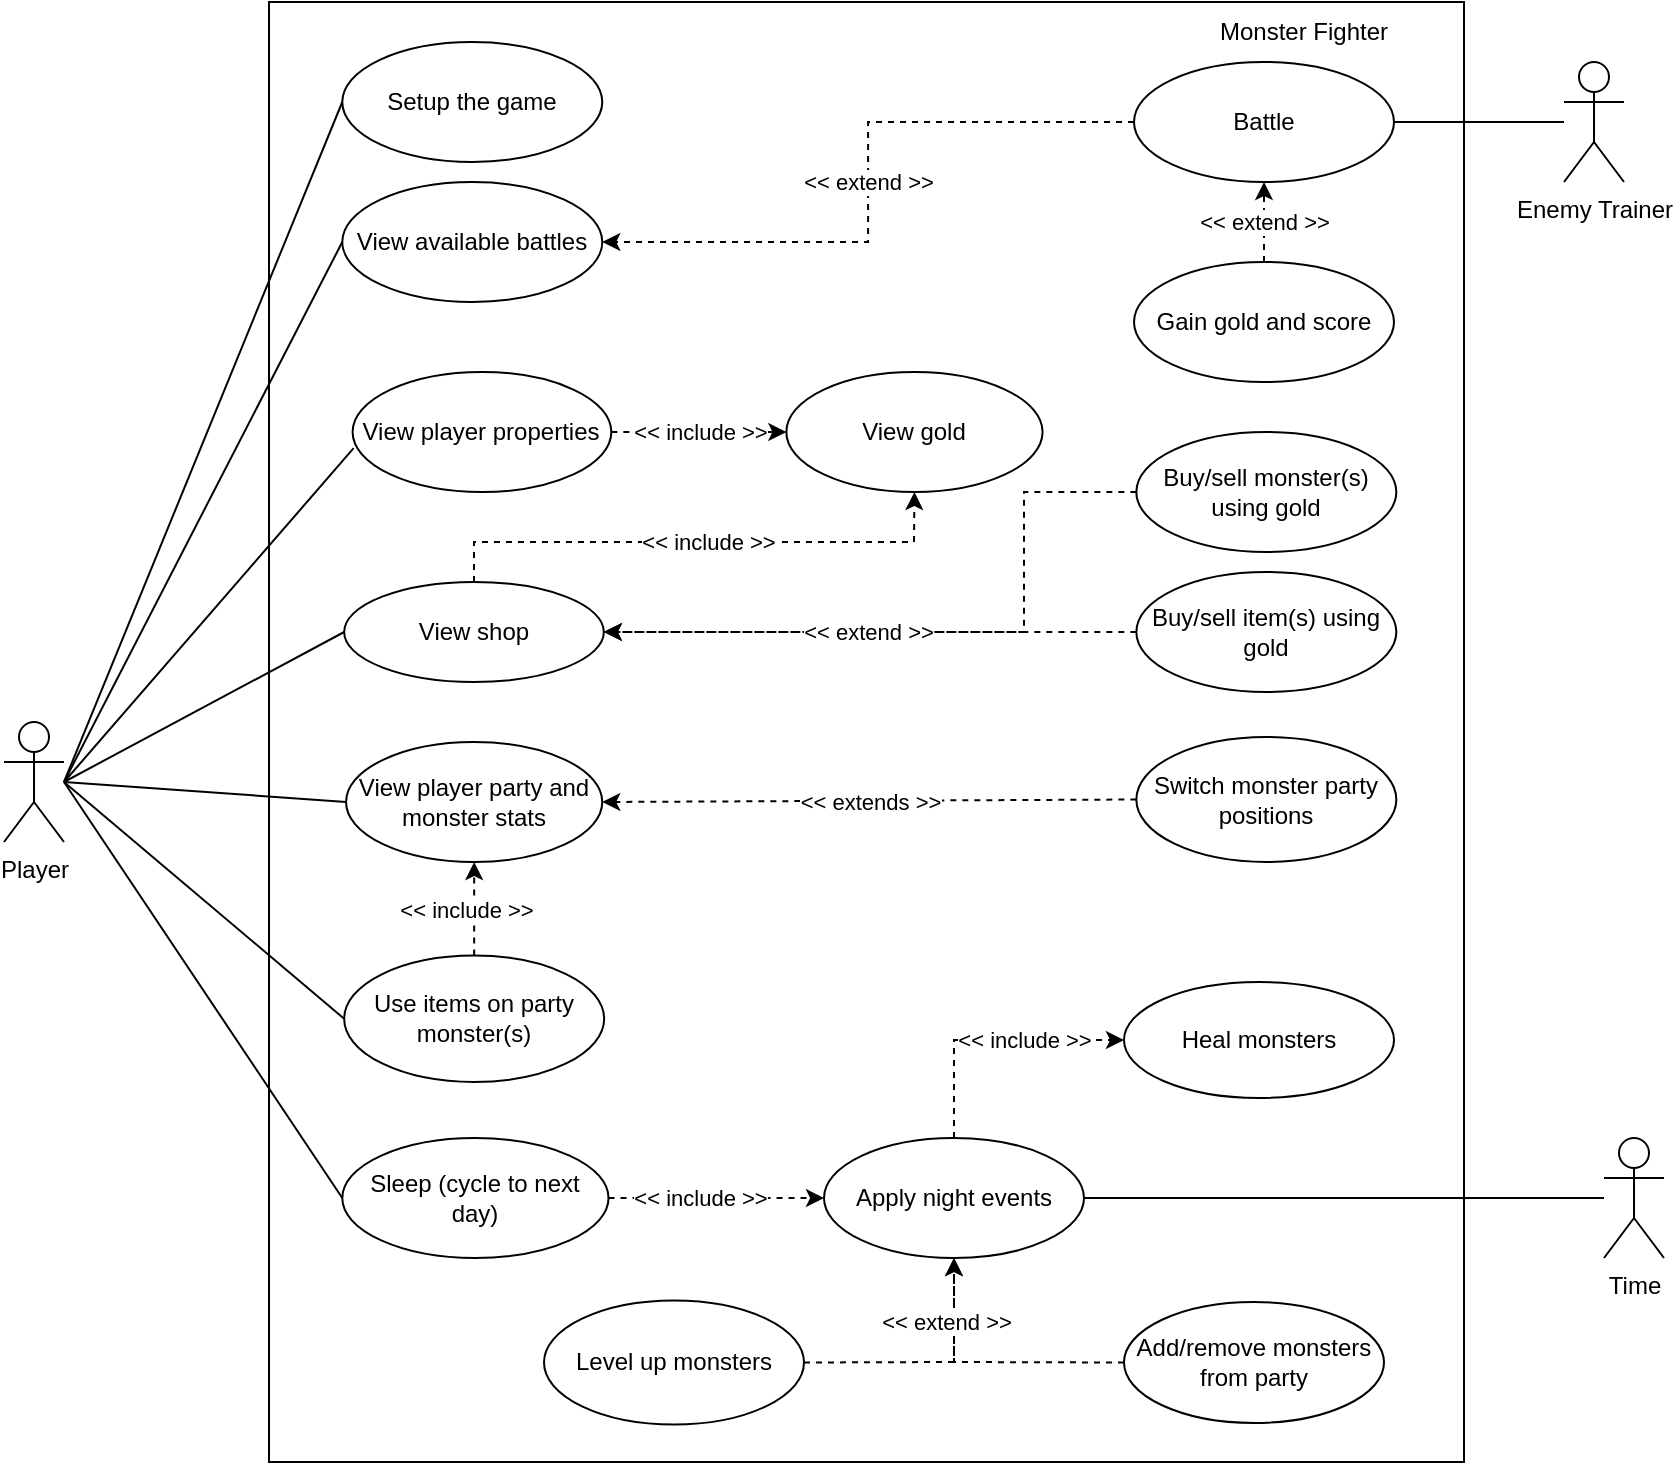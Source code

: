<mxfile version="18.0.2" type="device"><diagram id="Bf249osYCD0AeXUfo_ZR" name="Page-1"><mxGraphModel dx="2062" dy="1065" grid="1" gridSize="10" guides="1" tooltips="1" connect="1" arrows="1" fold="1" page="1" pageScale="1" pageWidth="1169" pageHeight="1654" background="#ffffff" math="0" shadow="0"><root><mxCell id="0"/><mxCell id="1" parent="0"/><mxCell id="yKF238NmgCgFhQodFFK1-43" value="" style="rounded=0;whiteSpace=wrap;html=1;" parent="1" vertex="1"><mxGeometry x="222.5" y="140" width="597.5" height="730" as="geometry"/></mxCell><mxCell id="yKF238NmgCgFhQodFFK1-47" style="rounded=0;orthogonalLoop=1;jettySize=auto;html=1;entryX=0;entryY=0.5;entryDx=0;entryDy=0;startArrow=none;startFill=0;endArrow=none;endFill=0;" parent="1" target="yKF238NmgCgFhQodFFK1-4" edge="1"><mxGeometry relative="1" as="geometry"><mxPoint x="120" y="530" as="sourcePoint"/></mxGeometry></mxCell><mxCell id="yKF238NmgCgFhQodFFK1-48" style="edgeStyle=none;rounded=0;orthogonalLoop=1;jettySize=auto;html=1;entryX=0;entryY=0.5;entryDx=0;entryDy=0;startArrow=none;startFill=0;endArrow=none;endFill=0;" parent="1" target="yKF238NmgCgFhQodFFK1-20" edge="1"><mxGeometry relative="1" as="geometry"><mxPoint x="120" y="530" as="sourcePoint"/></mxGeometry></mxCell><mxCell id="yKF238NmgCgFhQodFFK1-49" style="edgeStyle=none;rounded=0;orthogonalLoop=1;jettySize=auto;html=1;entryX=0;entryY=0.5;entryDx=0;entryDy=0;startArrow=none;startFill=0;endArrow=none;endFill=0;" parent="1" target="yKF238NmgCgFhQodFFK1-9" edge="1"><mxGeometry relative="1" as="geometry"><mxPoint x="120" y="530" as="sourcePoint"/></mxGeometry></mxCell><mxCell id="yKF238NmgCgFhQodFFK1-50" style="edgeStyle=none;rounded=0;orthogonalLoop=1;jettySize=auto;html=1;entryX=0;entryY=0.5;entryDx=0;entryDy=0;startArrow=none;startFill=0;endArrow=none;endFill=0;" parent="1" target="yKF238NmgCgFhQodFFK1-8" edge="1"><mxGeometry relative="1" as="geometry"><mxPoint x="120" y="530" as="sourcePoint"/></mxGeometry></mxCell><mxCell id="yKF238NmgCgFhQodFFK1-51" style="edgeStyle=none;rounded=0;orthogonalLoop=1;jettySize=auto;html=1;entryX=0;entryY=0.5;entryDx=0;entryDy=0;startArrow=none;startFill=0;endArrow=none;endFill=0;" parent="1" target="mkMgPOFOKoD3A4PdXTXZ-42" edge="1"><mxGeometry relative="1" as="geometry"><mxPoint x="120" y="530" as="sourcePoint"/><mxPoint x="264.7" y="650" as="targetPoint"/></mxGeometry></mxCell><mxCell id="yKF238NmgCgFhQodFFK1-52" style="edgeStyle=none;rounded=0;orthogonalLoop=1;jettySize=auto;html=1;entryX=0;entryY=0.5;entryDx=0;entryDy=0;startArrow=none;startFill=0;endArrow=none;endFill=0;" parent="1" target="yKF238NmgCgFhQodFFK1-11" edge="1"><mxGeometry relative="1" as="geometry"><mxPoint x="120" y="530" as="sourcePoint"/></mxGeometry></mxCell><mxCell id="yKF238NmgCgFhQodFFK1-3" value="Player" style="shape=umlActor;verticalLabelPosition=bottom;verticalAlign=top;html=1;outlineConnect=0;" parent="1" vertex="1"><mxGeometry x="90" y="500" width="30" height="60" as="geometry"/></mxCell><mxCell id="yKF238NmgCgFhQodFFK1-4" value="Setup the game" style="ellipse;whiteSpace=wrap;html=1;" parent="1" vertex="1"><mxGeometry x="259.14" y="160" width="130" height="60" as="geometry"/></mxCell><mxCell id="yKF238NmgCgFhQodFFK1-21" value="&amp;lt;&amp;lt; extend &amp;gt;&amp;gt;" style="edgeStyle=orthogonalEdgeStyle;rounded=0;orthogonalLoop=1;jettySize=auto;html=1;entryX=1;entryY=0.5;entryDx=0;entryDy=0;dashed=1;" parent="1" source="yKF238NmgCgFhQodFFK1-5" target="yKF238NmgCgFhQodFFK1-20" edge="1"><mxGeometry relative="1" as="geometry"/></mxCell><mxCell id="yKF238NmgCgFhQodFFK1-5" value="Battle" style="ellipse;whiteSpace=wrap;html=1;" parent="1" vertex="1"><mxGeometry x="655" y="170" width="130" height="60" as="geometry"/></mxCell><mxCell id="yKF238NmgCgFhQodFFK1-8" value="View player party and monster stats" style="ellipse;whiteSpace=wrap;html=1;" parent="1" vertex="1"><mxGeometry x="261.02" y="510" width="128.12" height="60" as="geometry"/></mxCell><mxCell id="yKF238NmgCgFhQodFFK1-9" value="View shop" style="ellipse;whiteSpace=wrap;html=1;" parent="1" vertex="1"><mxGeometry x="260.08" y="430" width="129.84" height="50" as="geometry"/></mxCell><mxCell id="yKF238NmgCgFhQodFFK1-11" value="Sleep (cycle to next day)" style="ellipse;whiteSpace=wrap;html=1;" parent="1" vertex="1"><mxGeometry x="259.14" y="708" width="133.13" height="60" as="geometry"/></mxCell><mxCell id="yKF238NmgCgFhQodFFK1-20" value="View available battles" style="ellipse;whiteSpace=wrap;html=1;" parent="1" vertex="1"><mxGeometry x="259.14" y="230" width="130" height="60" as="geometry"/></mxCell><mxCell id="yKF238NmgCgFhQodFFK1-40" value="Apply night events" style="ellipse;whiteSpace=wrap;html=1;" parent="1" vertex="1"><mxGeometry x="500.0" y="708" width="130" height="60" as="geometry"/></mxCell><mxCell id="yKF238NmgCgFhQodFFK1-60" value="Monster Fighter" style="text;html=1;strokeColor=none;fillColor=none;align=center;verticalAlign=middle;whiteSpace=wrap;rounded=0;" parent="1" vertex="1"><mxGeometry x="670" y="140" width="140" height="30" as="geometry"/></mxCell><mxCell id="mkMgPOFOKoD3A4PdXTXZ-6" value="" style="endArrow=classic;html=1;rounded=0;entryX=0.5;entryY=1;entryDx=0;entryDy=0;dashed=1;exitX=0.5;exitY=0;exitDx=0;exitDy=0;" parent="1" source="MgQR-EwXd49sx-NYUBo2-1" target="yKF238NmgCgFhQodFFK1-5" edge="1"><mxGeometry relative="1" as="geometry"><mxPoint x="570" y="400" as="sourcePoint"/><mxPoint x="640" y="469.66" as="targetPoint"/><Array as="points"/></mxGeometry></mxCell><mxCell id="mkMgPOFOKoD3A4PdXTXZ-7" value="&amp;lt;&amp;lt; extend &amp;gt;&amp;gt;" style="edgeLabel;resizable=0;html=1;align=center;verticalAlign=middle;" parent="mkMgPOFOKoD3A4PdXTXZ-6" connectable="0" vertex="1"><mxGeometry relative="1" as="geometry"/></mxCell><mxCell id="mkMgPOFOKoD3A4PdXTXZ-17" value="Switch monster party positions" style="ellipse;whiteSpace=wrap;html=1;" parent="1" vertex="1"><mxGeometry x="656.17" y="507.5" width="130" height="62.5" as="geometry"/></mxCell><mxCell id="mkMgPOFOKoD3A4PdXTXZ-36" value="" style="endArrow=classic;html=1;rounded=0;dashed=1;exitX=0;exitY=0.5;exitDx=0;exitDy=0;entryX=1;entryY=0.5;entryDx=0;entryDy=0;" parent="1" source="mkMgPOFOKoD3A4PdXTXZ-17" target="yKF238NmgCgFhQodFFK1-8" edge="1"><mxGeometry relative="1" as="geometry"><mxPoint x="340" y="650" as="sourcePoint"/><mxPoint x="380" y="675" as="targetPoint"/></mxGeometry></mxCell><mxCell id="mkMgPOFOKoD3A4PdXTXZ-37" value="&amp;lt;&amp;lt; extends &amp;gt;&amp;gt;" style="edgeLabel;resizable=0;html=1;align=center;verticalAlign=middle;" parent="mkMgPOFOKoD3A4PdXTXZ-36" connectable="0" vertex="1"><mxGeometry relative="1" as="geometry"/></mxCell><mxCell id="mkMgPOFOKoD3A4PdXTXZ-38" value="View player properties" style="ellipse;whiteSpace=wrap;html=1;" parent="1" vertex="1"><mxGeometry x="264.3" y="325" width="129.37" height="60" as="geometry"/></mxCell><mxCell id="mkMgPOFOKoD3A4PdXTXZ-39" value="" style="endArrow=none;html=1;rounded=0;entryX=0.004;entryY=0.635;entryDx=0;entryDy=0;entryPerimeter=0;" parent="1" target="mkMgPOFOKoD3A4PdXTXZ-38" edge="1"><mxGeometry width="50" height="50" relative="1" as="geometry"><mxPoint x="120" y="530" as="sourcePoint"/><mxPoint x="420" y="330" as="targetPoint"/></mxGeometry></mxCell><mxCell id="mkMgPOFOKoD3A4PdXTXZ-42" value="Use items on party monster(s)" style="ellipse;whiteSpace=wrap;html=1;" parent="1" vertex="1"><mxGeometry x="260.08" y="616.75" width="130" height="63.25" as="geometry"/></mxCell><mxCell id="mkMgPOFOKoD3A4PdXTXZ-45" value="" style="endArrow=classic;html=1;rounded=0;dashed=1;entryX=0.5;entryY=1;entryDx=0;entryDy=0;exitX=0.5;exitY=0;exitDx=0;exitDy=0;" parent="1" source="mkMgPOFOKoD3A4PdXTXZ-42" target="yKF238NmgCgFhQodFFK1-8" edge="1"><mxGeometry relative="1" as="geometry"><mxPoint x="521" y="724.66" as="sourcePoint"/><mxPoint x="621" y="724.66" as="targetPoint"/><Array as="points"/></mxGeometry></mxCell><mxCell id="mkMgPOFOKoD3A4PdXTXZ-46" value="&amp;lt;&amp;lt; include &amp;gt;&amp;gt;" style="edgeLabel;resizable=0;html=1;align=center;verticalAlign=middle;" parent="mkMgPOFOKoD3A4PdXTXZ-45" connectable="0" vertex="1"><mxGeometry relative="1" as="geometry"><mxPoint x="-4" as="offset"/></mxGeometry></mxCell><mxCell id="mkMgPOFOKoD3A4PdXTXZ-47" value="View gold" style="ellipse;whiteSpace=wrap;html=1;" parent="1" vertex="1"><mxGeometry x="481.17" y="325" width="128.12" height="60" as="geometry"/></mxCell><mxCell id="mkMgPOFOKoD3A4PdXTXZ-48" value="" style="endArrow=classic;html=1;rounded=0;dashed=1;entryX=0.5;entryY=1;entryDx=0;entryDy=0;exitX=0.5;exitY=0;exitDx=0;exitDy=0;" parent="1" source="yKF238NmgCgFhQodFFK1-9" target="mkMgPOFOKoD3A4PdXTXZ-47" edge="1"><mxGeometry relative="1" as="geometry"><mxPoint x="340" y="570" as="sourcePoint"/><mxPoint x="440" y="570" as="targetPoint"/><Array as="points"><mxPoint x="325" y="410"/><mxPoint x="545" y="410"/></Array></mxGeometry></mxCell><mxCell id="mkMgPOFOKoD3A4PdXTXZ-49" value="&amp;lt;&amp;lt; include &amp;gt;&amp;gt;" style="edgeLabel;resizable=0;html=1;align=center;verticalAlign=middle;" parent="mkMgPOFOKoD3A4PdXTXZ-48" connectable="0" vertex="1"><mxGeometry relative="1" as="geometry"><mxPoint x="4" as="offset"/></mxGeometry></mxCell><mxCell id="mkMgPOFOKoD3A4PdXTXZ-54" value="" style="endArrow=classic;html=1;rounded=0;dashed=1;exitX=1;exitY=0.5;exitDx=0;exitDy=0;entryX=0;entryY=0.5;entryDx=0;entryDy=0;" parent="1" source="mkMgPOFOKoD3A4PdXTXZ-38" target="mkMgPOFOKoD3A4PdXTXZ-47" edge="1"><mxGeometry relative="1" as="geometry"><mxPoint x="340" y="560" as="sourcePoint"/><mxPoint x="440" y="560" as="targetPoint"/></mxGeometry></mxCell><mxCell id="mkMgPOFOKoD3A4PdXTXZ-55" value="&amp;lt;&amp;lt; include &amp;gt;&amp;gt;" style="edgeLabel;resizable=0;html=1;align=center;verticalAlign=middle;" parent="mkMgPOFOKoD3A4PdXTXZ-54" connectable="0" vertex="1"><mxGeometry relative="1" as="geometry"/></mxCell><mxCell id="mkMgPOFOKoD3A4PdXTXZ-59" value="Buy/sell item(s) using gold" style="ellipse;whiteSpace=wrap;html=1;" parent="1" vertex="1"><mxGeometry x="656.17" y="425" width="130" height="60" as="geometry"/></mxCell><mxCell id="mkMgPOFOKoD3A4PdXTXZ-60" value="Buy/sell monster(s) using gold" style="ellipse;whiteSpace=wrap;html=1;" parent="1" vertex="1"><mxGeometry x="656.17" y="355" width="130" height="60" as="geometry"/></mxCell><mxCell id="mkMgPOFOKoD3A4PdXTXZ-73" value="" style="endArrow=classic;html=1;rounded=0;dashed=1;entryX=1;entryY=0.5;entryDx=0;entryDy=0;exitX=0;exitY=0.5;exitDx=0;exitDy=0;" parent="1" source="mkMgPOFOKoD3A4PdXTXZ-60" target="yKF238NmgCgFhQodFFK1-9" edge="1"><mxGeometry relative="1" as="geometry"><mxPoint x="340" y="620" as="sourcePoint"/><mxPoint x="440" y="620" as="targetPoint"/><Array as="points"><mxPoint x="600" y="385"/><mxPoint x="600" y="455"/></Array></mxGeometry></mxCell><mxCell id="mkMgPOFOKoD3A4PdXTXZ-75" value="" style="endArrow=classic;html=1;rounded=0;dashed=1;entryX=1;entryY=0.5;entryDx=0;entryDy=0;exitX=0;exitY=0.5;exitDx=0;exitDy=0;jumpSize=6;" parent="1" source="mkMgPOFOKoD3A4PdXTXZ-59" target="yKF238NmgCgFhQodFFK1-9" edge="1"><mxGeometry relative="1" as="geometry"><mxPoint x="340" y="620" as="sourcePoint"/><mxPoint x="440" y="620" as="targetPoint"/><Array as="points"/></mxGeometry></mxCell><mxCell id="mkMgPOFOKoD3A4PdXTXZ-76" value="&amp;lt;&amp;lt; extend &amp;gt;&amp;gt;" style="edgeLabel;resizable=0;html=1;align=center;verticalAlign=middle;" parent="mkMgPOFOKoD3A4PdXTXZ-75" connectable="0" vertex="1"><mxGeometry relative="1" as="geometry"><mxPoint x="-1" as="offset"/></mxGeometry></mxCell><mxCell id="mkMgPOFOKoD3A4PdXTXZ-87" value="" style="endArrow=classic;html=1;rounded=0;dashed=1;exitX=1;exitY=0.5;exitDx=0;exitDy=0;entryX=0;entryY=0.5;entryDx=0;entryDy=0;" parent="1" source="yKF238NmgCgFhQodFFK1-11" target="yKF238NmgCgFhQodFFK1-40" edge="1"><mxGeometry relative="1" as="geometry"><mxPoint x="421" y="1080" as="sourcePoint"/><mxPoint x="521" y="1080" as="targetPoint"/><Array as="points"/></mxGeometry></mxCell><mxCell id="mkMgPOFOKoD3A4PdXTXZ-88" value="&amp;lt;&amp;lt; include &amp;gt;&amp;gt;" style="edgeLabel;resizable=0;html=1;align=center;verticalAlign=middle;" parent="mkMgPOFOKoD3A4PdXTXZ-87" connectable="0" vertex="1"><mxGeometry relative="1" as="geometry"><mxPoint x="-9" as="offset"/></mxGeometry></mxCell><mxCell id="MgQR-EwXd49sx-NYUBo2-1" value="Gain gold and score" style="ellipse;whiteSpace=wrap;html=1;" vertex="1" parent="1"><mxGeometry x="655" y="270" width="130" height="60" as="geometry"/></mxCell><mxCell id="MgQR-EwXd49sx-NYUBo2-2" value="Enemy Trainer" style="shape=umlActor;verticalLabelPosition=bottom;verticalAlign=top;html=1;outlineConnect=0;" vertex="1" parent="1"><mxGeometry x="870" y="170" width="30" height="60" as="geometry"/></mxCell><mxCell id="MgQR-EwXd49sx-NYUBo2-3" value="" style="endArrow=none;html=1;rounded=0;entryX=1;entryY=0.5;entryDx=0;entryDy=0;" edge="1" parent="1" source="MgQR-EwXd49sx-NYUBo2-2" target="yKF238NmgCgFhQodFFK1-5"><mxGeometry width="50" height="50" relative="1" as="geometry"><mxPoint x="560" y="600" as="sourcePoint"/><mxPoint x="610" y="550" as="targetPoint"/></mxGeometry></mxCell><mxCell id="MgQR-EwXd49sx-NYUBo2-9" value="Add/remove monsters from party" style="ellipse;whiteSpace=wrap;html=1;" vertex="1" parent="1"><mxGeometry x="650" y="790" width="130" height="60.5" as="geometry"/></mxCell><mxCell id="MgQR-EwXd49sx-NYUBo2-12" value="Time" style="shape=umlActor;verticalLabelPosition=bottom;verticalAlign=top;html=1;outlineConnect=0;" vertex="1" parent="1"><mxGeometry x="890" y="708" width="30" height="60" as="geometry"/></mxCell><mxCell id="MgQR-EwXd49sx-NYUBo2-14" value="" style="endArrow=none;html=1;rounded=0;exitX=1;exitY=0.5;exitDx=0;exitDy=0;" edge="1" parent="1" source="yKF238NmgCgFhQodFFK1-40" target="MgQR-EwXd49sx-NYUBo2-12"><mxGeometry width="50" height="50" relative="1" as="geometry"><mxPoint x="440" y="640" as="sourcePoint"/><mxPoint x="490" y="590" as="targetPoint"/></mxGeometry></mxCell><mxCell id="MgQR-EwXd49sx-NYUBo2-23" value="Heal monsters" style="ellipse;whiteSpace=wrap;html=1;" vertex="1" parent="1"><mxGeometry x="650" y="630" width="135" height="58" as="geometry"/></mxCell><mxCell id="MgQR-EwXd49sx-NYUBo2-24" value="Level up monsters" style="ellipse;whiteSpace=wrap;html=1;" vertex="1" parent="1"><mxGeometry x="360" y="789.25" width="130" height="62" as="geometry"/></mxCell><mxCell id="MgQR-EwXd49sx-NYUBo2-47" value="" style="endArrow=classic;html=1;rounded=0;dashed=1;strokeWidth=1;jumpSize=6;entryX=0;entryY=0.5;entryDx=0;entryDy=0;exitX=0.5;exitY=0;exitDx=0;exitDy=0;" edge="1" parent="1" source="yKF238NmgCgFhQodFFK1-40" target="MgQR-EwXd49sx-NYUBo2-23"><mxGeometry relative="1" as="geometry"><mxPoint x="410" y="580" as="sourcePoint"/><mxPoint x="510" y="580" as="targetPoint"/><Array as="points"><mxPoint x="565" y="659"/></Array></mxGeometry></mxCell><mxCell id="MgQR-EwXd49sx-NYUBo2-48" value="&amp;lt;&amp;lt; include &amp;gt;&amp;gt;" style="edgeLabel;resizable=0;html=1;align=center;verticalAlign=middle;" connectable="0" vertex="1" parent="MgQR-EwXd49sx-NYUBo2-47"><mxGeometry relative="1" as="geometry"><mxPoint x="17" as="offset"/></mxGeometry></mxCell><mxCell id="MgQR-EwXd49sx-NYUBo2-53" value="" style="endArrow=classic;html=1;rounded=0;dashed=1;strokeWidth=1;jumpSize=6;entryX=0.5;entryY=1;entryDx=0;entryDy=0;exitX=1;exitY=0.5;exitDx=0;exitDy=0;" edge="1" parent="1" source="MgQR-EwXd49sx-NYUBo2-24" target="yKF238NmgCgFhQodFFK1-40"><mxGeometry relative="1" as="geometry"><mxPoint x="410" y="580" as="sourcePoint"/><mxPoint x="510" y="580" as="targetPoint"/><Array as="points"><mxPoint x="565" y="820"/></Array></mxGeometry></mxCell><mxCell id="MgQR-EwXd49sx-NYUBo2-55" value="" style="endArrow=classic;html=1;rounded=0;dashed=1;strokeWidth=1;jumpSize=6;entryX=0.5;entryY=1;entryDx=0;entryDy=0;exitX=0;exitY=0.5;exitDx=0;exitDy=0;" edge="1" parent="1" source="MgQR-EwXd49sx-NYUBo2-9" target="yKF238NmgCgFhQodFFK1-40"><mxGeometry relative="1" as="geometry"><mxPoint x="410" y="580" as="sourcePoint"/><mxPoint x="510" y="580" as="targetPoint"/><Array as="points"><mxPoint x="565" y="820"/></Array></mxGeometry></mxCell><mxCell id="MgQR-EwXd49sx-NYUBo2-56" value="&amp;lt;&amp;lt; extend &amp;gt;&amp;gt;" style="edgeLabel;resizable=0;html=1;align=center;verticalAlign=middle;" connectable="0" vertex="1" parent="MgQR-EwXd49sx-NYUBo2-55"><mxGeometry relative="1" as="geometry"><mxPoint x="-21" y="-20" as="offset"/></mxGeometry></mxCell></root></mxGraphModel></diagram></mxfile>